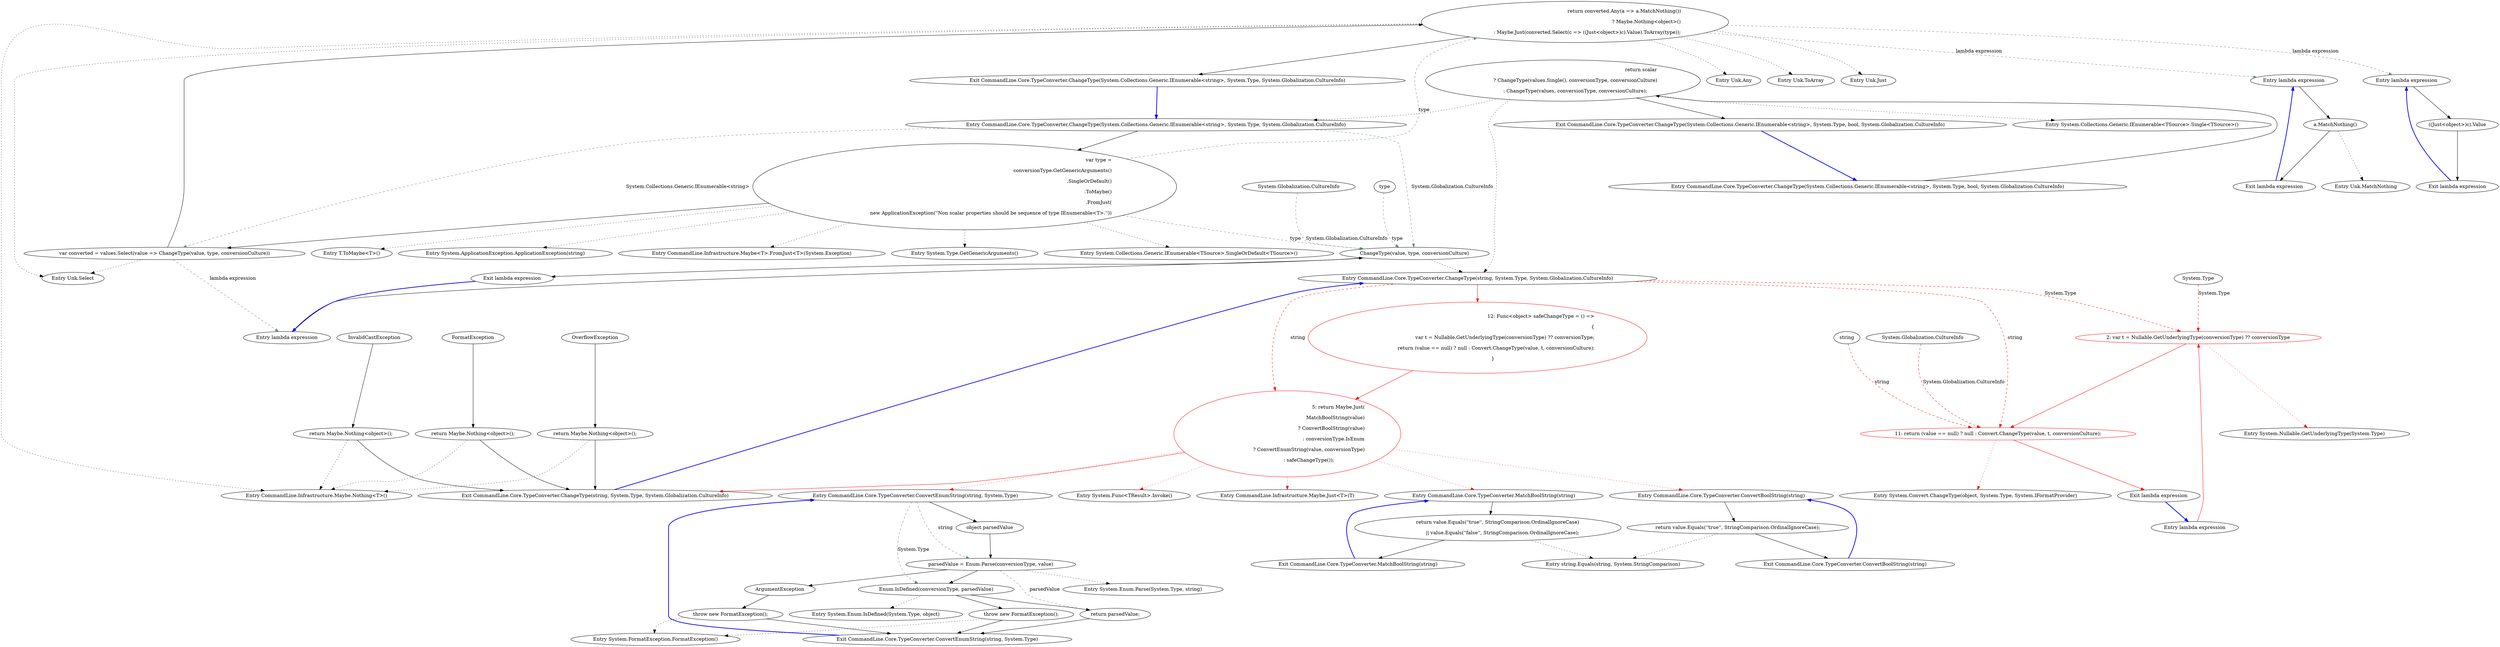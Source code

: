 digraph  {
n66 [label="System.Globalization.CultureInfo", span=""];
n67 [label=type, span=""];
n68 [label="System.Type", span=""];
n69 [label=string, span=""];
n70 [label="System.Globalization.CultureInfo", span=""];
n0 [cluster="CommandLine.Core.TypeConverter.ChangeType(System.Collections.Generic.IEnumerable<string>, System.Type, bool, System.Globalization.CultureInfo)", label="Entry CommandLine.Core.TypeConverter.ChangeType(System.Collections.Generic.IEnumerable<string>, System.Type, bool, System.Globalization.CultureInfo)", span="12-12"];
n1 [cluster="CommandLine.Core.TypeConverter.ChangeType(System.Collections.Generic.IEnumerable<string>, System.Type, bool, System.Globalization.CultureInfo)", label="return scalar\r\n                ? ChangeType(values.Single(), conversionType, conversionCulture)\r\n                : ChangeType(values, conversionType, conversionCulture);", span="14-16"];
n2 [cluster="CommandLine.Core.TypeConverter.ChangeType(System.Collections.Generic.IEnumerable<string>, System.Type, bool, System.Globalization.CultureInfo)", label="Exit CommandLine.Core.TypeConverter.ChangeType(System.Collections.Generic.IEnumerable<string>, System.Type, bool, System.Globalization.CultureInfo)", span="12-12"];
n3 [cluster="System.Collections.Generic.IEnumerable<TSource>.Single<TSource>()", label="Entry System.Collections.Generic.IEnumerable<TSource>.Single<TSource>()", span="0-0"];
n4 [cluster="CommandLine.Core.TypeConverter.ChangeType(string, System.Type, System.Globalization.CultureInfo)", label="Entry CommandLine.Core.TypeConverter.ChangeType(string, System.Type, System.Globalization.CultureInfo)", span="35-35"];
n5 [cluster="CommandLine.Core.TypeConverter.ChangeType(System.Collections.Generic.IEnumerable<string>, System.Type, System.Globalization.CultureInfo)", label="Entry CommandLine.Core.TypeConverter.ChangeType(System.Collections.Generic.IEnumerable<string>, System.Type, System.Globalization.CultureInfo)", span="19-19"];
n6 [cluster="CommandLine.Core.TypeConverter.ChangeType(System.Collections.Generic.IEnumerable<string>, System.Type, System.Globalization.CultureInfo)", label="var type =\r\n                conversionType.GetGenericArguments()\r\n                              .SingleOrDefault()\r\n                              .ToMaybe()\r\n                              .FromJust(\r\n                                  new ApplicationException(''Non scalar properties should be sequence of type IEnumerable<T>.''))", span="21-26"];
n7 [cluster="CommandLine.Core.TypeConverter.ChangeType(System.Collections.Generic.IEnumerable<string>, System.Type, System.Globalization.CultureInfo)", label="var converted = values.Select(value => ChangeType(value, type, conversionCulture))", span="28-28"];
n21 [cluster="lambda expression", label="ChangeType(value, type, conversionCulture)", span="28-28"];
n10 [cluster="System.Type.GetGenericArguments()", label="Entry System.Type.GetGenericArguments()", span="0-0"];
n11 [cluster="System.Collections.Generic.IEnumerable<TSource>.SingleOrDefault<TSource>()", label="Entry System.Collections.Generic.IEnumerable<TSource>.SingleOrDefault<TSource>()", span="0-0"];
n12 [cluster="T.ToMaybe<T>()", label="Entry T.ToMaybe<T>()", span="79-79"];
n13 [cluster="System.ApplicationException.ApplicationException(string)", label="Entry System.ApplicationException.ApplicationException(string)", span="0-0"];
n14 [cluster="CommandLine.Infrastructure.Maybe<T>.FromJust<T>(System.Exception)", label="Entry CommandLine.Infrastructure.Maybe<T>.FromJust<T>(System.Exception)", span="134-134"];
n8 [cluster="CommandLine.Core.TypeConverter.ChangeType(System.Collections.Generic.IEnumerable<string>, System.Type, System.Globalization.CultureInfo)", label="return converted.Any(a => a.MatchNothing())\r\n                ? Maybe.Nothing<object>()\r\n                : Maybe.Just(converted.Select(c => ((Just<object>)c).Value).ToArray(type));", span="30-32"];
n15 [cluster="Unk.Select", label="Entry Unk.Select", span=""];
n20 [cluster="lambda expression", label="Entry lambda expression", span="28-28"];
n9 [cluster="CommandLine.Core.TypeConverter.ChangeType(System.Collections.Generic.IEnumerable<string>, System.Type, System.Globalization.CultureInfo)", label="Exit CommandLine.Core.TypeConverter.ChangeType(System.Collections.Generic.IEnumerable<string>, System.Type, System.Globalization.CultureInfo)", span="19-19"];
n16 [cluster="Unk.Any", label="Entry Unk.Any", span=""];
n17 [cluster="CommandLine.Infrastructure.Maybe.Nothing<T>()", label="Entry CommandLine.Infrastructure.Maybe.Nothing<T>()", span="63-63"];
n18 [cluster="Unk.ToArray", label="Entry Unk.ToArray", span=""];
n19 [cluster="Unk.Just", label="Entry Unk.Just", span=""];
n23 [cluster="lambda expression", label="Entry lambda expression", span="30-30"];
n27 [cluster="lambda expression", label="Entry lambda expression", span="32-32"];
n22 [cluster="lambda expression", label="Exit lambda expression", span="28-28"];
n24 [cluster="lambda expression", label="a.MatchNothing()", span="30-30"];
n25 [cluster="lambda expression", label="Exit lambda expression", span="30-30"];
n26 [cluster="Unk.MatchNothing", label="Entry Unk.MatchNothing", span=""];
n28 [cluster="lambda expression", label="((Just<object>)c).Value", span="32-32"];
n29 [cluster="lambda expression", label="Exit lambda expression", span="32-32"];
n30 [cluster="CommandLine.Core.TypeConverter.ChangeType(string, System.Type, System.Globalization.CultureInfo)", color=red, community=0, label="12: Func<object> safeChangeType = () =>\r\n                    {\r\n                        var t = Nullable.GetUnderlyingType(conversionType) ?? conversionType;\r\n                        return (value == null) ? null : Convert.ChangeType(value, t, conversionCulture);\r\n                    }", span="39-43"];
n45 [cluster="lambda expression", color=red, community=0, label="2: var t = Nullable.GetUnderlyingType(conversionType) ?? conversionType", span="41-41"];
n46 [cluster="lambda expression", color=red, community=0, label="11: return (value == null) ? null : Convert.ChangeType(value, t, conversionCulture);", span="42-42"];
n31 [cluster="CommandLine.Core.TypeConverter.ChangeType(string, System.Type, System.Globalization.CultureInfo)", color=red, community=0, label="5: return Maybe.Just(\r\n                    MatchBoolString(value)\r\n                        ? ConvertBoolString(value)\r\n                        : conversionType.IsEnum\r\n                            ? ConvertEnumString(value, conversionType)\r\n                            : safeChangeType());", span="45-50"];
n32 [cluster="CommandLine.Core.TypeConverter.ChangeType(string, System.Type, System.Globalization.CultureInfo)", label=InvalidCastException, span="52-52"];
n33 [cluster="CommandLine.Core.TypeConverter.ChangeType(string, System.Type, System.Globalization.CultureInfo)", label="return Maybe.Nothing<object>();", span="54-54"];
n34 [cluster="CommandLine.Core.TypeConverter.ChangeType(string, System.Type, System.Globalization.CultureInfo)", label=FormatException, span="56-56"];
n35 [cluster="CommandLine.Core.TypeConverter.ChangeType(string, System.Type, System.Globalization.CultureInfo)", label="return Maybe.Nothing<object>();", span="58-58"];
n36 [cluster="CommandLine.Core.TypeConverter.ChangeType(string, System.Type, System.Globalization.CultureInfo)", label=OverflowException, span="60-60"];
n37 [cluster="CommandLine.Core.TypeConverter.ChangeType(string, System.Type, System.Globalization.CultureInfo)", label="return Maybe.Nothing<object>();", span="62-62"];
n38 [cluster="CommandLine.Core.TypeConverter.ChangeType(string, System.Type, System.Globalization.CultureInfo)", label="Exit CommandLine.Core.TypeConverter.ChangeType(string, System.Type, System.Globalization.CultureInfo)", span="35-35"];
n39 [cluster="CommandLine.Core.TypeConverter.MatchBoolString(string)", label="Entry CommandLine.Core.TypeConverter.MatchBoolString(string)", span="66-66"];
n40 [cluster="CommandLine.Core.TypeConverter.ConvertBoolString(string)", label="Entry CommandLine.Core.TypeConverter.ConvertBoolString(string)", span="72-72"];
n41 [cluster="CommandLine.Core.TypeConverter.ConvertEnumString(string, System.Type)", label="Entry CommandLine.Core.TypeConverter.ConvertEnumString(string, System.Type)", span="77-77"];
n42 [cluster="System.Func<TResult>.Invoke()", label="Entry System.Func<TResult>.Invoke()", span="0-0"];
n43 [cluster="CommandLine.Infrastructure.Maybe.Just<T>(T)", label="Entry CommandLine.Infrastructure.Maybe.Just<T>(T)", span="68-68"];
n44 [cluster="lambda expression", label="Entry lambda expression", span="39-43"];
n48 [cluster="System.Nullable.GetUnderlyingType(System.Type)", label="Entry System.Nullable.GetUnderlyingType(System.Type)", span="0-0"];
n47 [cluster="lambda expression", label="Exit lambda expression", span="39-43"];
n49 [cluster="System.Convert.ChangeType(object, System.Type, System.IFormatProvider)", label="Entry System.Convert.ChangeType(object, System.Type, System.IFormatProvider)", span="0-0"];
n50 [cluster="CommandLine.Core.TypeConverter.MatchBoolString(string)", label="return value.Equals(''true'', StringComparison.OrdinalIgnoreCase)\r\n                   || value.Equals(''false'', StringComparison.OrdinalIgnoreCase);", span="68-69"];
n51 [cluster="CommandLine.Core.TypeConverter.MatchBoolString(string)", label="Exit CommandLine.Core.TypeConverter.MatchBoolString(string)", span="66-66"];
n52 [cluster="string.Equals(string, System.StringComparison)", label="Entry string.Equals(string, System.StringComparison)", span="0-0"];
n53 [cluster="CommandLine.Core.TypeConverter.ConvertBoolString(string)", label="return value.Equals(''true'', StringComparison.OrdinalIgnoreCase);", span="74-74"];
n54 [cluster="CommandLine.Core.TypeConverter.ConvertBoolString(string)", label="Exit CommandLine.Core.TypeConverter.ConvertBoolString(string)", span="72-72"];
n55 [cluster="CommandLine.Core.TypeConverter.ConvertEnumString(string, System.Type)", label="object parsedValue", span="79-79"];
n56 [cluster="CommandLine.Core.TypeConverter.ConvertEnumString(string, System.Type)", label="parsedValue = Enum.Parse(conversionType, value)", span="82-82"];
n59 [cluster="CommandLine.Core.TypeConverter.ConvertEnumString(string, System.Type)", label="Enum.IsDefined(conversionType, parsedValue)", span="88-88"];
n57 [cluster="CommandLine.Core.TypeConverter.ConvertEnumString(string, System.Type)", label=ArgumentException, span="84-84"];
n63 [cluster="System.Enum.Parse(System.Type, string)", label="Entry System.Enum.Parse(System.Type, string)", span="0-0"];
n60 [cluster="CommandLine.Core.TypeConverter.ConvertEnumString(string, System.Type)", label="return parsedValue;", span="90-90"];
n58 [cluster="CommandLine.Core.TypeConverter.ConvertEnumString(string, System.Type)", label="throw new FormatException();", span="86-86"];
n61 [cluster="CommandLine.Core.TypeConverter.ConvertEnumString(string, System.Type)", label="throw new FormatException();", span="92-92"];
n65 [cluster="System.Enum.IsDefined(System.Type, object)", label="Entry System.Enum.IsDefined(System.Type, object)", span="0-0"];
n62 [cluster="CommandLine.Core.TypeConverter.ConvertEnumString(string, System.Type)", label="Exit CommandLine.Core.TypeConverter.ConvertEnumString(string, System.Type)", span="77-77"];
n64 [cluster="System.FormatException.FormatException()", label="Entry System.FormatException.FormatException()", span="0-0"];
n66 -> n21  [color=darkseagreen4, key=1, label="System.Globalization.CultureInfo", style=dashed];
n67 -> n21  [color=darkseagreen4, key=1, label=type, style=dashed];
n68 -> n45  [color=red, key=1, label="System.Type", style=dashed];
n69 -> n46  [color=red, key=1, label=string, style=dashed];
n70 -> n46  [color=red, key=1, label="System.Globalization.CultureInfo", style=dashed];
n0 -> n1  [key=0, style=solid];
n1 -> n2  [key=0, style=solid];
n1 -> n3  [key=2, style=dotted];
n1 -> n4  [key=2, style=dotted];
n1 -> n5  [key=2, style=dotted];
n2 -> n0  [color=blue, key=0, style=bold];
n4 -> n30  [color=red, key=0, style=solid];
n4 -> n45  [color=red, key=1, label="System.Type", style=dashed];
n4 -> n46  [color=red, key=1, label=string, style=dashed];
n4 -> n31  [color=red, key=1, label=string, style=dashed];
n5 -> n6  [key=0, style=solid];
n5 -> n7  [color=darkseagreen4, key=1, label="System.Collections.Generic.IEnumerable<string>", style=dashed];
n5 -> n21  [color=darkseagreen4, key=1, label="System.Globalization.CultureInfo", style=dashed];
n6 -> n7  [key=0, style=solid];
n6 -> n10  [key=2, style=dotted];
n6 -> n11  [key=2, style=dotted];
n6 -> n12  [key=2, style=dotted];
n6 -> n13  [key=2, style=dotted];
n6 -> n14  [key=2, style=dotted];
n6 -> n21  [color=darkseagreen4, key=1, label=type, style=dashed];
n6 -> n8  [color=darkseagreen4, key=1, label=type, style=dashed];
n7 -> n8  [key=0, style=solid];
n7 -> n15  [key=2, style=dotted];
n7 -> n20  [color=darkseagreen4, key=1, label="lambda expression", style=dashed];
n21 -> n22  [key=0, style=solid];
n21 -> n4  [key=2, style=dotted];
n8 -> n9  [key=0, style=solid];
n8 -> n16  [key=2, style=dotted];
n8 -> n17  [key=2, style=dotted];
n8 -> n15  [key=2, style=dotted];
n8 -> n18  [key=2, style=dotted];
n8 -> n19  [key=2, style=dotted];
n8 -> n23  [color=darkseagreen4, key=1, label="lambda expression", style=dashed];
n8 -> n27  [color=darkseagreen4, key=1, label="lambda expression", style=dashed];
n20 -> n21  [key=0, style=solid];
n9 -> n5  [color=blue, key=0, style=bold];
n23 -> n24  [key=0, style=solid];
n27 -> n28  [key=0, style=solid];
n22 -> n20  [color=blue, key=0, style=bold];
n24 -> n25  [key=0, style=solid];
n24 -> n26  [key=2, style=dotted];
n25 -> n23  [color=blue, key=0, style=bold];
n28 -> n29  [key=0, style=solid];
n29 -> n27  [color=blue, key=0, style=bold];
n30 -> n31  [color=red, key=0, style=solid];
n45 -> n46  [color=red, key=0, style=solid];
n45 -> n48  [color=red, key=2, style=dotted];
n46 -> n47  [color=red, key=0, style=solid];
n46 -> n49  [color=red, key=2, style=dotted];
n31 -> n38  [color=red, key=0, style=solid];
n31 -> n39  [color=red, key=2, style=dotted];
n31 -> n40  [color=red, key=2, style=dotted];
n31 -> n41  [color=red, key=2, style=dotted];
n31 -> n42  [color=red, key=2, style=dotted];
n31 -> n43  [color=red, key=2, style=dotted];
n32 -> n33  [key=0, style=solid];
n33 -> n38  [key=0, style=solid];
n33 -> n17  [key=2, style=dotted];
n34 -> n35  [key=0, style=solid];
n35 -> n38  [key=0, style=solid];
n35 -> n17  [key=2, style=dotted];
n36 -> n37  [key=0, style=solid];
n37 -> n38  [key=0, style=solid];
n37 -> n17  [key=2, style=dotted];
n38 -> n4  [color=blue, key=0, style=bold];
n39 -> n50  [key=0, style=solid];
n40 -> n53  [key=0, style=solid];
n41 -> n55  [key=0, style=solid];
n41 -> n56  [color=darkseagreen4, key=1, label=string, style=dashed];
n41 -> n59  [color=darkseagreen4, key=1, label="System.Type", style=dashed];
n44 -> n45  [color=red, key=0, style=solid];
n47 -> n44  [color=blue, key=0, style=bold];
n50 -> n51  [key=0, style=solid];
n50 -> n52  [key=2, style=dotted];
n51 -> n39  [color=blue, key=0, style=bold];
n53 -> n54  [key=0, style=solid];
n53 -> n52  [key=2, style=dotted];
n54 -> n40  [color=blue, key=0, style=bold];
n55 -> n56  [key=0, style=solid];
n56 -> n57  [key=0, style=solid];
n56 -> n59  [key=0, style=solid];
n56 -> n63  [key=2, style=dotted];
n56 -> n60  [color=darkseagreen4, key=1, label=parsedValue, style=dashed];
n59 -> n60  [key=0, style=solid];
n59 -> n61  [key=0, style=solid];
n59 -> n65  [key=2, style=dotted];
n57 -> n58  [key=0, style=solid];
n60 -> n62  [key=0, style=solid];
n58 -> n62  [key=0, style=solid];
n58 -> n64  [key=2, style=dotted];
n61 -> n62  [key=0, style=solid];
n61 -> n64  [key=2, style=dotted];
n62 -> n41  [color=blue, key=0, style=bold];
}
